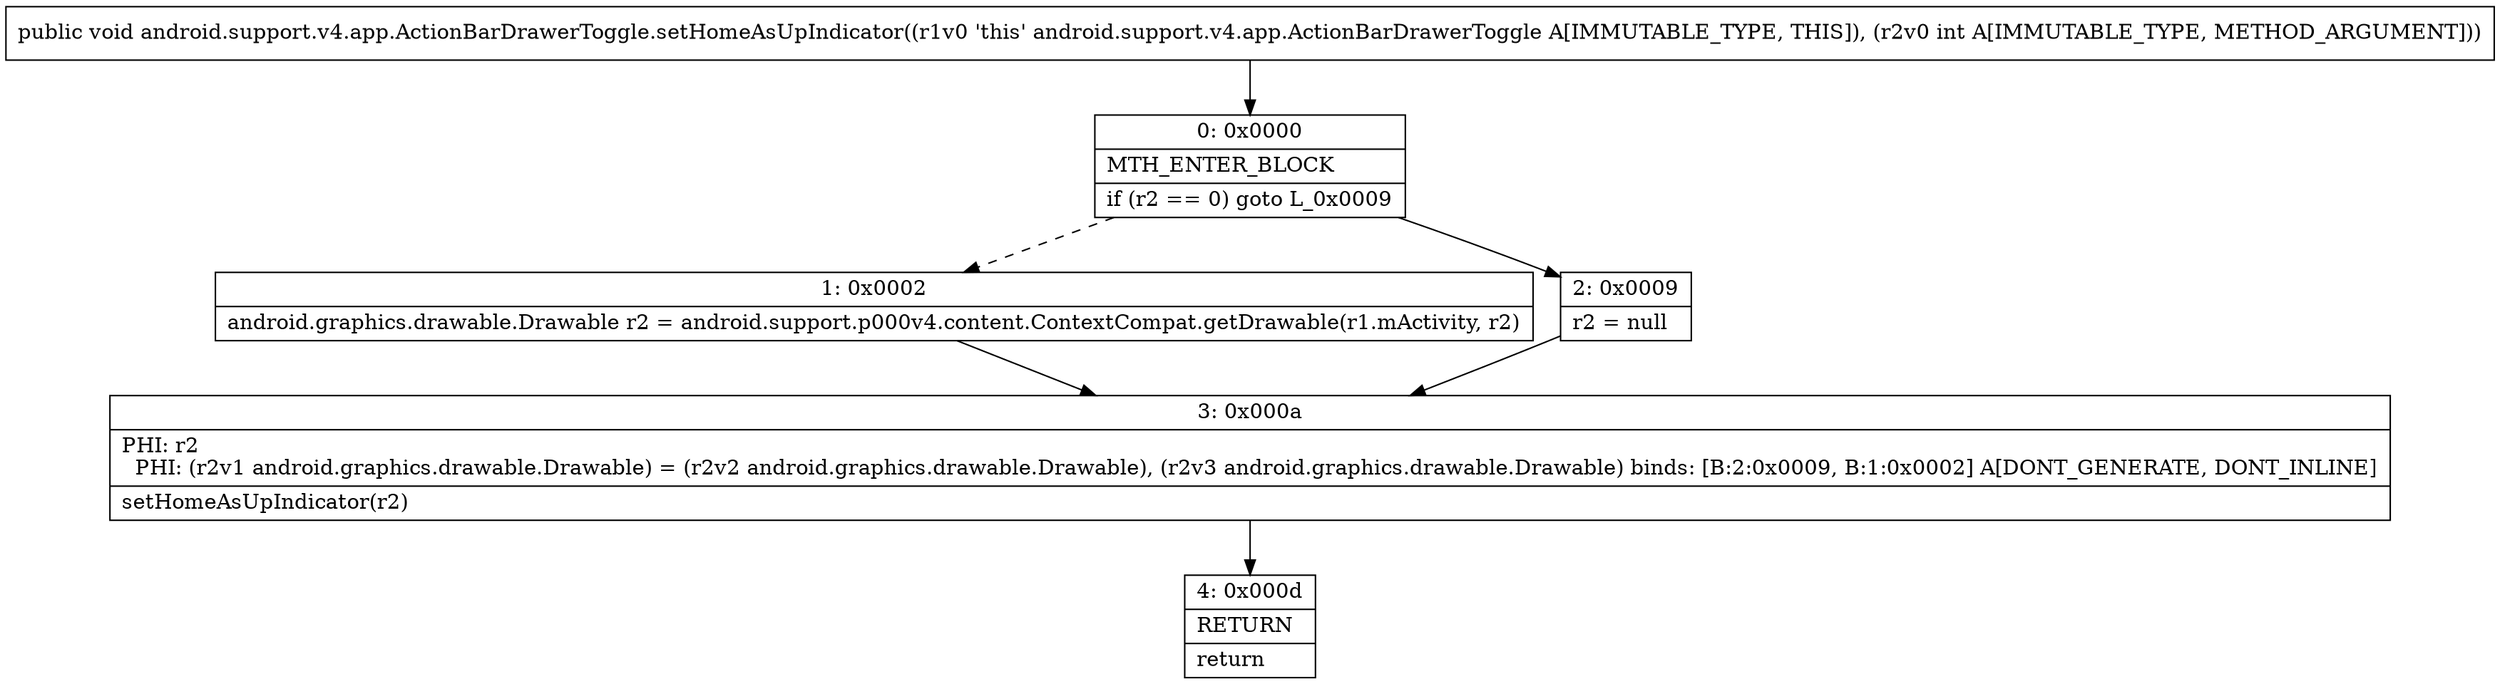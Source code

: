 digraph "CFG forandroid.support.v4.app.ActionBarDrawerToggle.setHomeAsUpIndicator(I)V" {
Node_0 [shape=record,label="{0\:\ 0x0000|MTH_ENTER_BLOCK\l|if (r2 == 0) goto L_0x0009\l}"];
Node_1 [shape=record,label="{1\:\ 0x0002|android.graphics.drawable.Drawable r2 = android.support.p000v4.content.ContextCompat.getDrawable(r1.mActivity, r2)\l}"];
Node_2 [shape=record,label="{2\:\ 0x0009|r2 = null\l}"];
Node_3 [shape=record,label="{3\:\ 0x000a|PHI: r2 \l  PHI: (r2v1 android.graphics.drawable.Drawable) = (r2v2 android.graphics.drawable.Drawable), (r2v3 android.graphics.drawable.Drawable) binds: [B:2:0x0009, B:1:0x0002] A[DONT_GENERATE, DONT_INLINE]\l|setHomeAsUpIndicator(r2)\l}"];
Node_4 [shape=record,label="{4\:\ 0x000d|RETURN\l|return\l}"];
MethodNode[shape=record,label="{public void android.support.v4.app.ActionBarDrawerToggle.setHomeAsUpIndicator((r1v0 'this' android.support.v4.app.ActionBarDrawerToggle A[IMMUTABLE_TYPE, THIS]), (r2v0 int A[IMMUTABLE_TYPE, METHOD_ARGUMENT])) }"];
MethodNode -> Node_0;
Node_0 -> Node_1[style=dashed];
Node_0 -> Node_2;
Node_1 -> Node_3;
Node_2 -> Node_3;
Node_3 -> Node_4;
}

